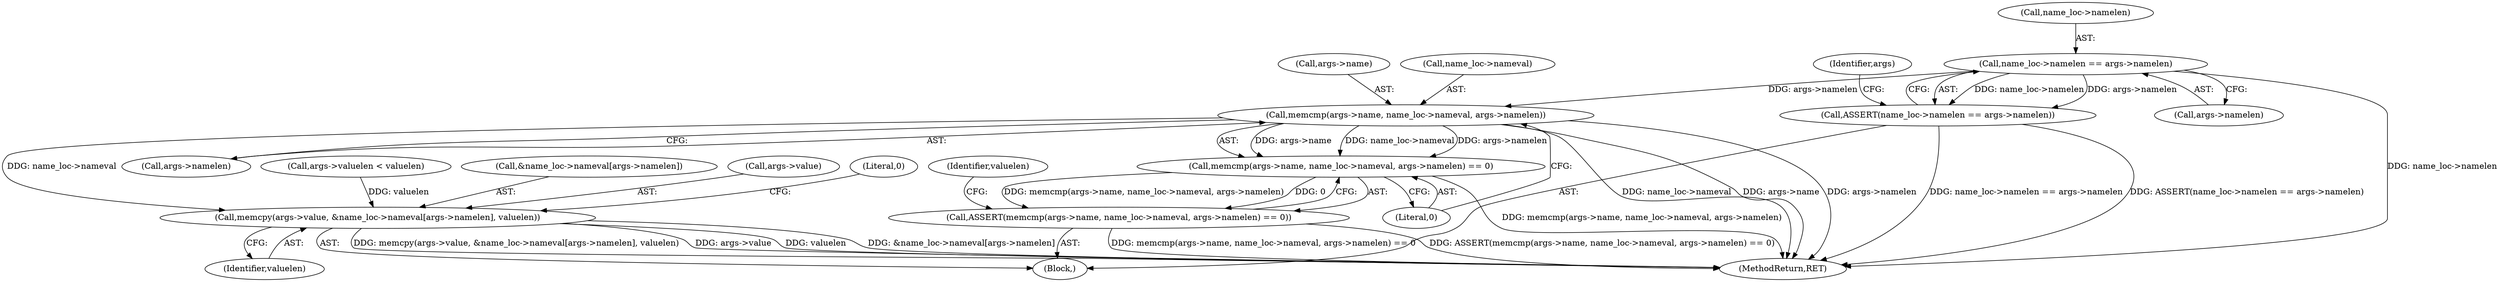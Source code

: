 digraph "0_linux_8275cdd0e7ac550dcce2b3ef6d2fb3b808c1ae59_5@pointer" {
"1000164" [label="(Call,name_loc->namelen == args->namelen)"];
"1000163" [label="(Call,ASSERT(name_loc->namelen == args->namelen))"];
"1000173" [label="(Call,memcmp(args->name, name_loc->nameval, args->namelen))"];
"1000172" [label="(Call,memcmp(args->name, name_loc->nameval, args->namelen) == 0)"];
"1000171" [label="(Call,ASSERT(memcmp(args->name, name_loc->nameval, args->namelen) == 0))"];
"1000224" [label="(Call,memcpy(args->value, &name_loc->nameval[args->namelen], valuelen))"];
"1000163" [label="(Call,ASSERT(name_loc->namelen == args->namelen))"];
"1000340" [label="(MethodReturn,RET)"];
"1000180" [label="(Call,args->namelen)"];
"1000225" [label="(Call,args->value)"];
"1000205" [label="(Call,args->valuelen < valuelen)"];
"1000174" [label="(Call,args->name)"];
"1000236" [label="(Identifier,valuelen)"];
"1000173" [label="(Call,memcmp(args->name, name_loc->nameval, args->namelen))"];
"1000168" [label="(Call,args->namelen)"];
"1000165" [label="(Call,name_loc->namelen)"];
"1000175" [label="(Identifier,args)"];
"1000172" [label="(Call,memcmp(args->name, name_loc->nameval, args->namelen) == 0)"];
"1000224" [label="(Call,memcpy(args->value, &name_loc->nameval[args->namelen], valuelen))"];
"1000339" [label="(Literal,0)"];
"1000183" [label="(Literal,0)"];
"1000228" [label="(Call,&name_loc->nameval[args->namelen])"];
"1000185" [label="(Identifier,valuelen)"];
"1000177" [label="(Call,name_loc->nameval)"];
"1000155" [label="(Block,)"];
"1000171" [label="(Call,ASSERT(memcmp(args->name, name_loc->nameval, args->namelen) == 0))"];
"1000164" [label="(Call,name_loc->namelen == args->namelen)"];
"1000164" -> "1000163"  [label="AST: "];
"1000164" -> "1000168"  [label="CFG: "];
"1000165" -> "1000164"  [label="AST: "];
"1000168" -> "1000164"  [label="AST: "];
"1000163" -> "1000164"  [label="CFG: "];
"1000164" -> "1000340"  [label="DDG: name_loc->namelen"];
"1000164" -> "1000163"  [label="DDG: name_loc->namelen"];
"1000164" -> "1000163"  [label="DDG: args->namelen"];
"1000164" -> "1000173"  [label="DDG: args->namelen"];
"1000163" -> "1000155"  [label="AST: "];
"1000175" -> "1000163"  [label="CFG: "];
"1000163" -> "1000340"  [label="DDG: name_loc->namelen == args->namelen"];
"1000163" -> "1000340"  [label="DDG: ASSERT(name_loc->namelen == args->namelen)"];
"1000173" -> "1000172"  [label="AST: "];
"1000173" -> "1000180"  [label="CFG: "];
"1000174" -> "1000173"  [label="AST: "];
"1000177" -> "1000173"  [label="AST: "];
"1000180" -> "1000173"  [label="AST: "];
"1000183" -> "1000173"  [label="CFG: "];
"1000173" -> "1000340"  [label="DDG: args->namelen"];
"1000173" -> "1000340"  [label="DDG: name_loc->nameval"];
"1000173" -> "1000340"  [label="DDG: args->name"];
"1000173" -> "1000172"  [label="DDG: args->name"];
"1000173" -> "1000172"  [label="DDG: name_loc->nameval"];
"1000173" -> "1000172"  [label="DDG: args->namelen"];
"1000173" -> "1000224"  [label="DDG: name_loc->nameval"];
"1000172" -> "1000171"  [label="AST: "];
"1000172" -> "1000183"  [label="CFG: "];
"1000183" -> "1000172"  [label="AST: "];
"1000171" -> "1000172"  [label="CFG: "];
"1000172" -> "1000340"  [label="DDG: memcmp(args->name, name_loc->nameval, args->namelen)"];
"1000172" -> "1000171"  [label="DDG: memcmp(args->name, name_loc->nameval, args->namelen)"];
"1000172" -> "1000171"  [label="DDG: 0"];
"1000171" -> "1000155"  [label="AST: "];
"1000185" -> "1000171"  [label="CFG: "];
"1000171" -> "1000340"  [label="DDG: memcmp(args->name, name_loc->nameval, args->namelen) == 0"];
"1000171" -> "1000340"  [label="DDG: ASSERT(memcmp(args->name, name_loc->nameval, args->namelen) == 0)"];
"1000224" -> "1000155"  [label="AST: "];
"1000224" -> "1000236"  [label="CFG: "];
"1000225" -> "1000224"  [label="AST: "];
"1000228" -> "1000224"  [label="AST: "];
"1000236" -> "1000224"  [label="AST: "];
"1000339" -> "1000224"  [label="CFG: "];
"1000224" -> "1000340"  [label="DDG: args->value"];
"1000224" -> "1000340"  [label="DDG: valuelen"];
"1000224" -> "1000340"  [label="DDG: &name_loc->nameval[args->namelen]"];
"1000224" -> "1000340"  [label="DDG: memcpy(args->value, &name_loc->nameval[args->namelen], valuelen)"];
"1000205" -> "1000224"  [label="DDG: valuelen"];
}
